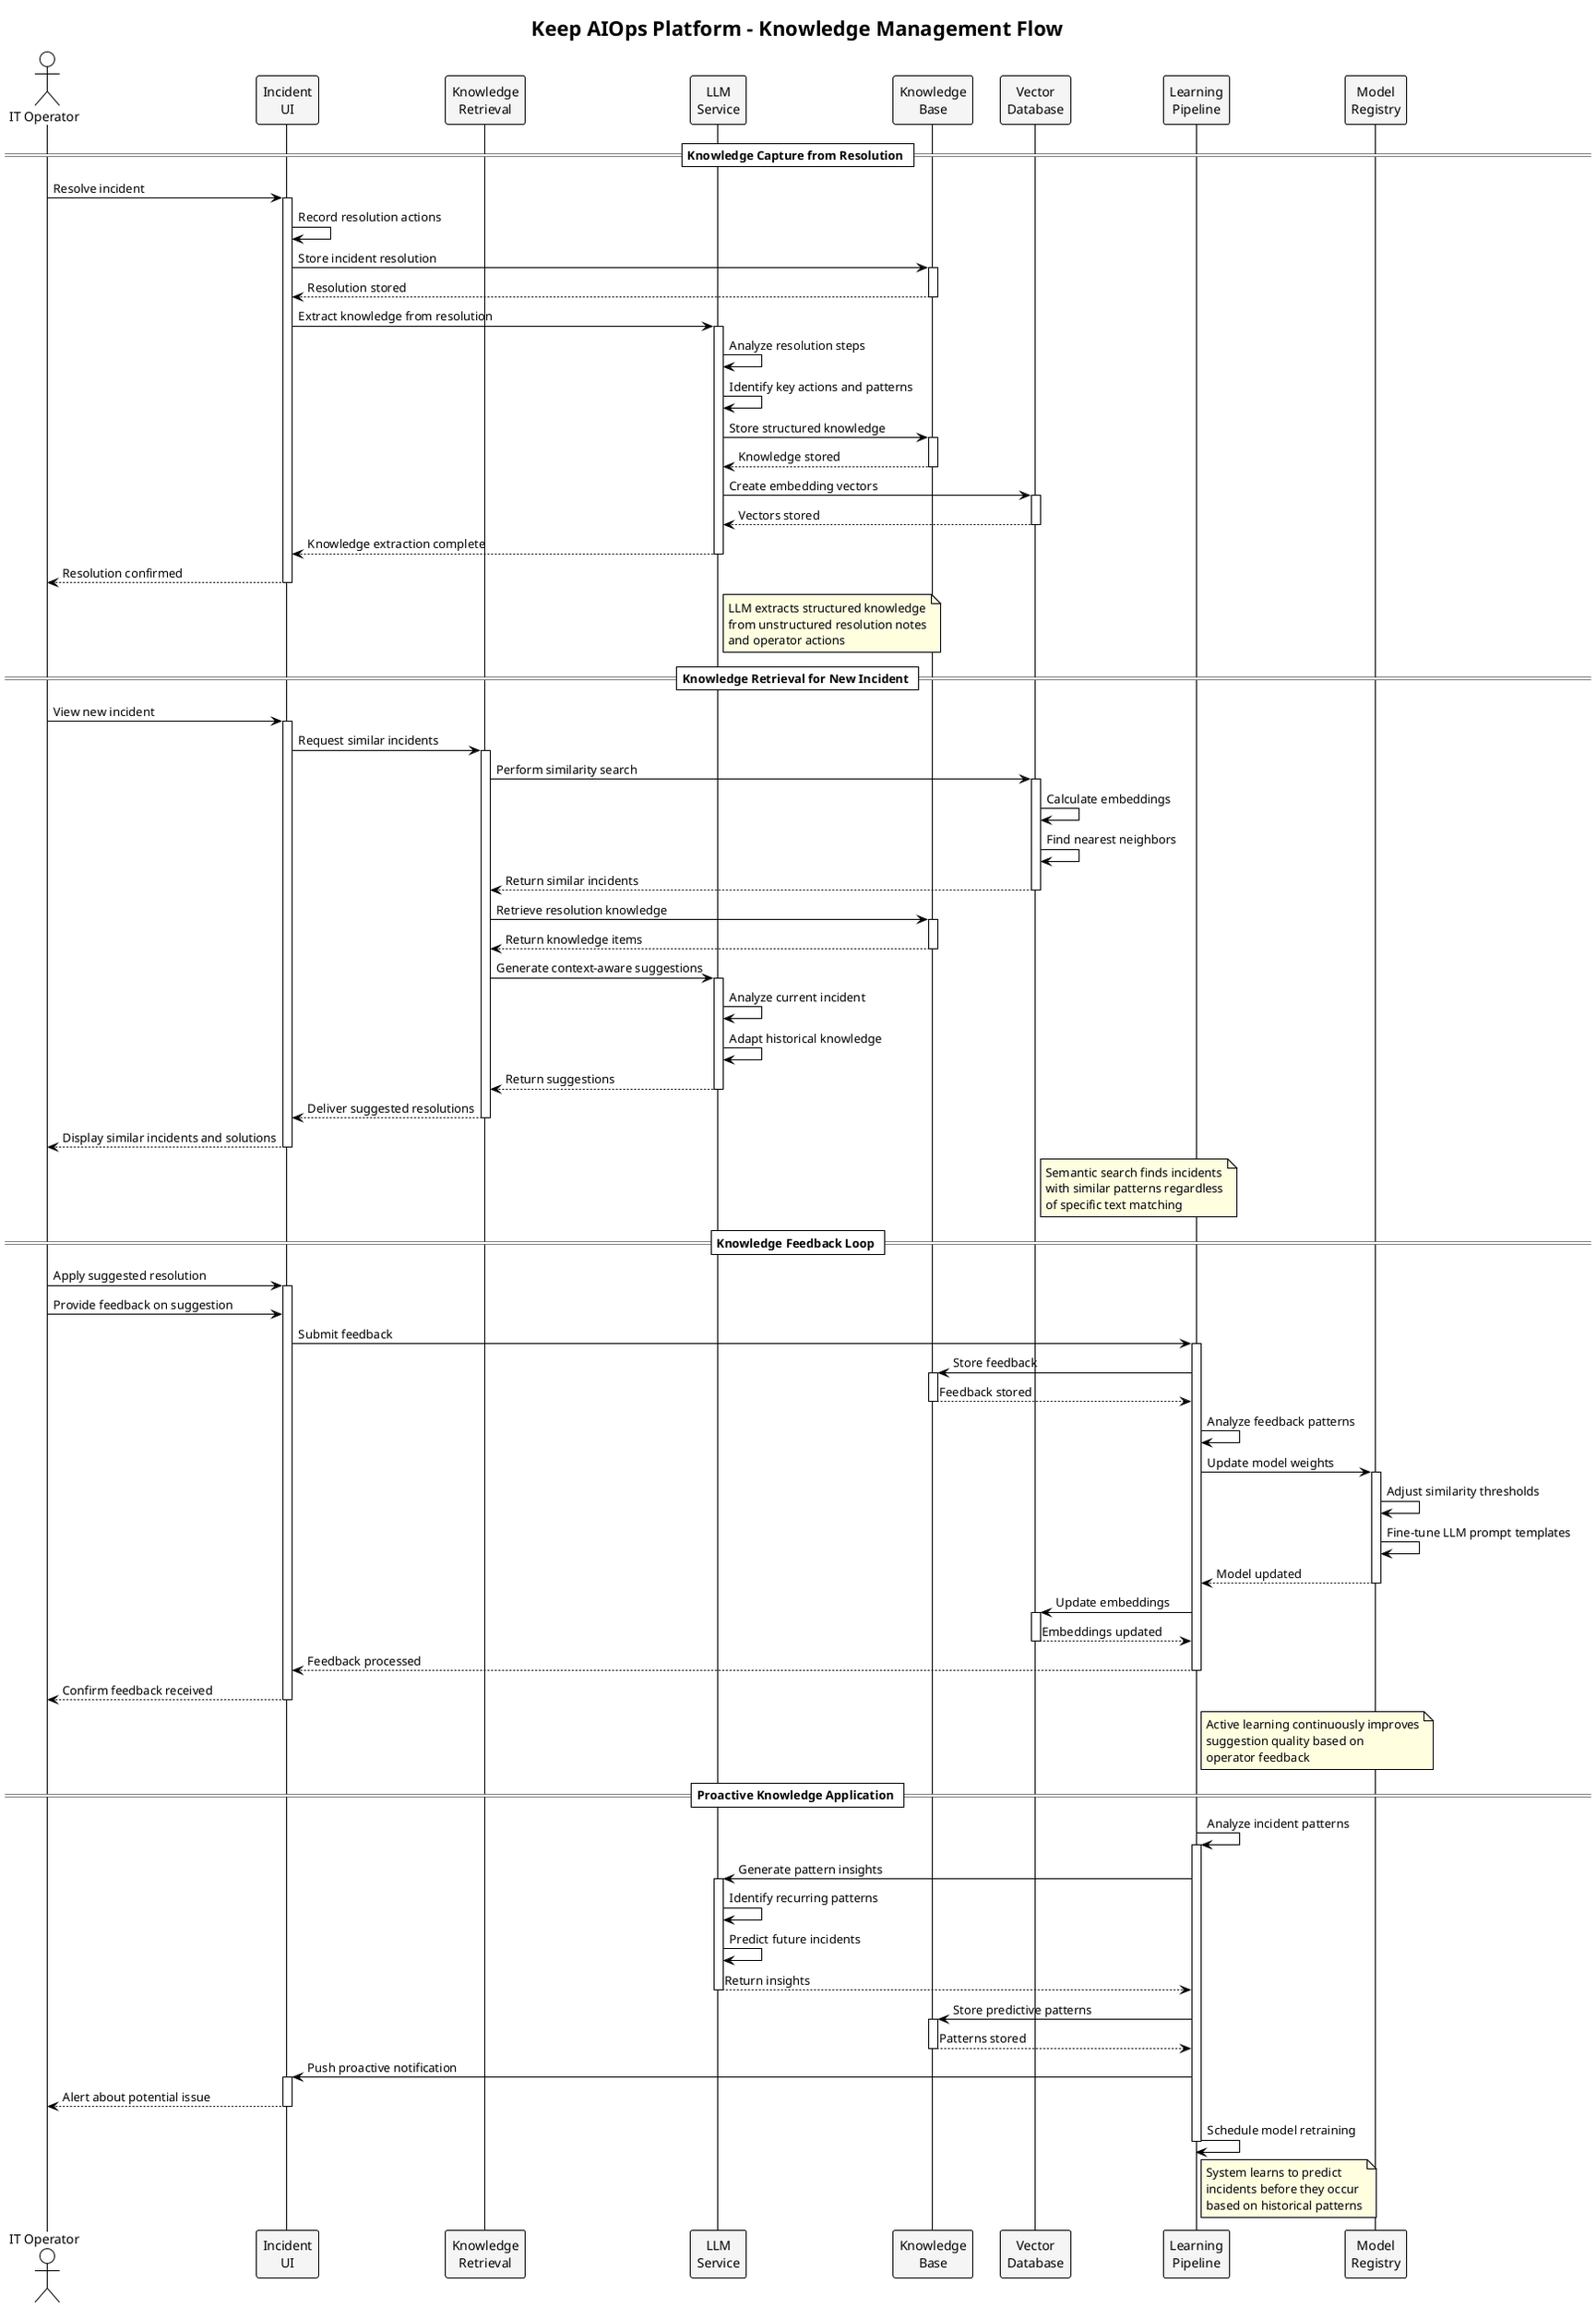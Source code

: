 @startuml Knowledge_Management_Flow

title Keep AIOps Platform - Knowledge Management Flow

!theme plain
skinparam SequenceBoxBackgroundColor WhiteSmoke
skinparam SequenceBoxBorderColor Black
skinparam ParticipantBackgroundColor WhiteSmoke
skinparam ParticipantBorderColor Black
skinparam NoteBackgroundColor LightYellow
skinparam NoteBorderColor Black

actor "IT Operator" as User
participant "Incident\nUI" as IncidentUI
participant "Knowledge\nRetrieval" as KnowledgeRetrieval
participant "LLM\nService" as LLM
participant "Knowledge\nBase" as KB
participant "Vector\nDatabase" as VectorDB
participant "Learning\nPipeline" as Learning
participant "Model\nRegistry" as ModelRegistry

== Knowledge Capture from Resolution ==

User -> IncidentUI: Resolve incident
activate IncidentUI

IncidentUI -> IncidentUI: Record resolution actions
IncidentUI -> KB: Store incident resolution
activate KB
KB --> IncidentUI: Resolution stored
deactivate KB

IncidentUI -> LLM: Extract knowledge from resolution
activate LLM

LLM -> LLM: Analyze resolution steps
LLM -> LLM: Identify key actions and patterns
LLM -> KB: Store structured knowledge
activate KB
KB --> LLM: Knowledge stored
deactivate KB

LLM -> VectorDB: Create embedding vectors
activate VectorDB
VectorDB --> LLM: Vectors stored
deactivate VectorDB

LLM --> IncidentUI: Knowledge extraction complete
deactivate LLM

IncidentUI --> User: Resolution confirmed
deactivate IncidentUI

note right of LLM
  LLM extracts structured knowledge
  from unstructured resolution notes
  and operator actions
end note

== Knowledge Retrieval for New Incident ==

User -> IncidentUI: View new incident
activate IncidentUI

IncidentUI -> KnowledgeRetrieval: Request similar incidents
activate KnowledgeRetrieval

KnowledgeRetrieval -> VectorDB: Perform similarity search
activate VectorDB

VectorDB -> VectorDB: Calculate embeddings
VectorDB -> VectorDB: Find nearest neighbors
VectorDB --> KnowledgeRetrieval: Return similar incidents
deactivate VectorDB

KnowledgeRetrieval -> KB: Retrieve resolution knowledge
activate KB
KB --> KnowledgeRetrieval: Return knowledge items
deactivate KB

KnowledgeRetrieval -> LLM: Generate context-aware suggestions
activate LLM
LLM -> LLM: Analyze current incident
LLM -> LLM: Adapt historical knowledge
LLM --> KnowledgeRetrieval: Return suggestions
deactivate LLM

KnowledgeRetrieval --> IncidentUI: Deliver suggested resolutions
deactivate KnowledgeRetrieval

IncidentUI --> User: Display similar incidents and solutions
deactivate IncidentUI

note right of VectorDB
  Semantic search finds incidents
  with similar patterns regardless
  of specific text matching
end note

== Knowledge Feedback Loop ==

User -> IncidentUI: Apply suggested resolution
activate IncidentUI

User -> IncidentUI: Provide feedback on suggestion
IncidentUI -> Learning: Submit feedback
activate Learning

Learning -> KB: Store feedback
activate KB
KB --> Learning: Feedback stored
deactivate KB

Learning -> Learning: Analyze feedback patterns
Learning -> ModelRegistry: Update model weights
activate ModelRegistry

ModelRegistry -> ModelRegistry: Adjust similarity thresholds
ModelRegistry -> ModelRegistry: Fine-tune LLM prompt templates
ModelRegistry --> Learning: Model updated
deactivate ModelRegistry

Learning -> VectorDB: Update embeddings
activate VectorDB
VectorDB --> Learning: Embeddings updated
deactivate VectorDB

Learning --> IncidentUI: Feedback processed
deactivate Learning

IncidentUI --> User: Confirm feedback received
deactivate IncidentUI

note right of Learning
  Active learning continuously improves
  suggestion quality based on
  operator feedback
end note

== Proactive Knowledge Application ==

Learning -> Learning: Analyze incident patterns
activate Learning

Learning -> LLM: Generate pattern insights
activate LLM
LLM -> LLM: Identify recurring patterns
LLM -> LLM: Predict future incidents
LLM --> Learning: Return insights
deactivate LLM

Learning -> KB: Store predictive patterns
activate KB
KB --> Learning: Patterns stored
deactivate KB

Learning -> IncidentUI: Push proactive notification
activate IncidentUI
IncidentUI --> User: Alert about potential issue
deactivate IncidentUI

Learning -> Learning: Schedule model retraining
deactivate Learning

note right of Learning
  System learns to predict
  incidents before they occur
  based on historical patterns
end note

@enduml 